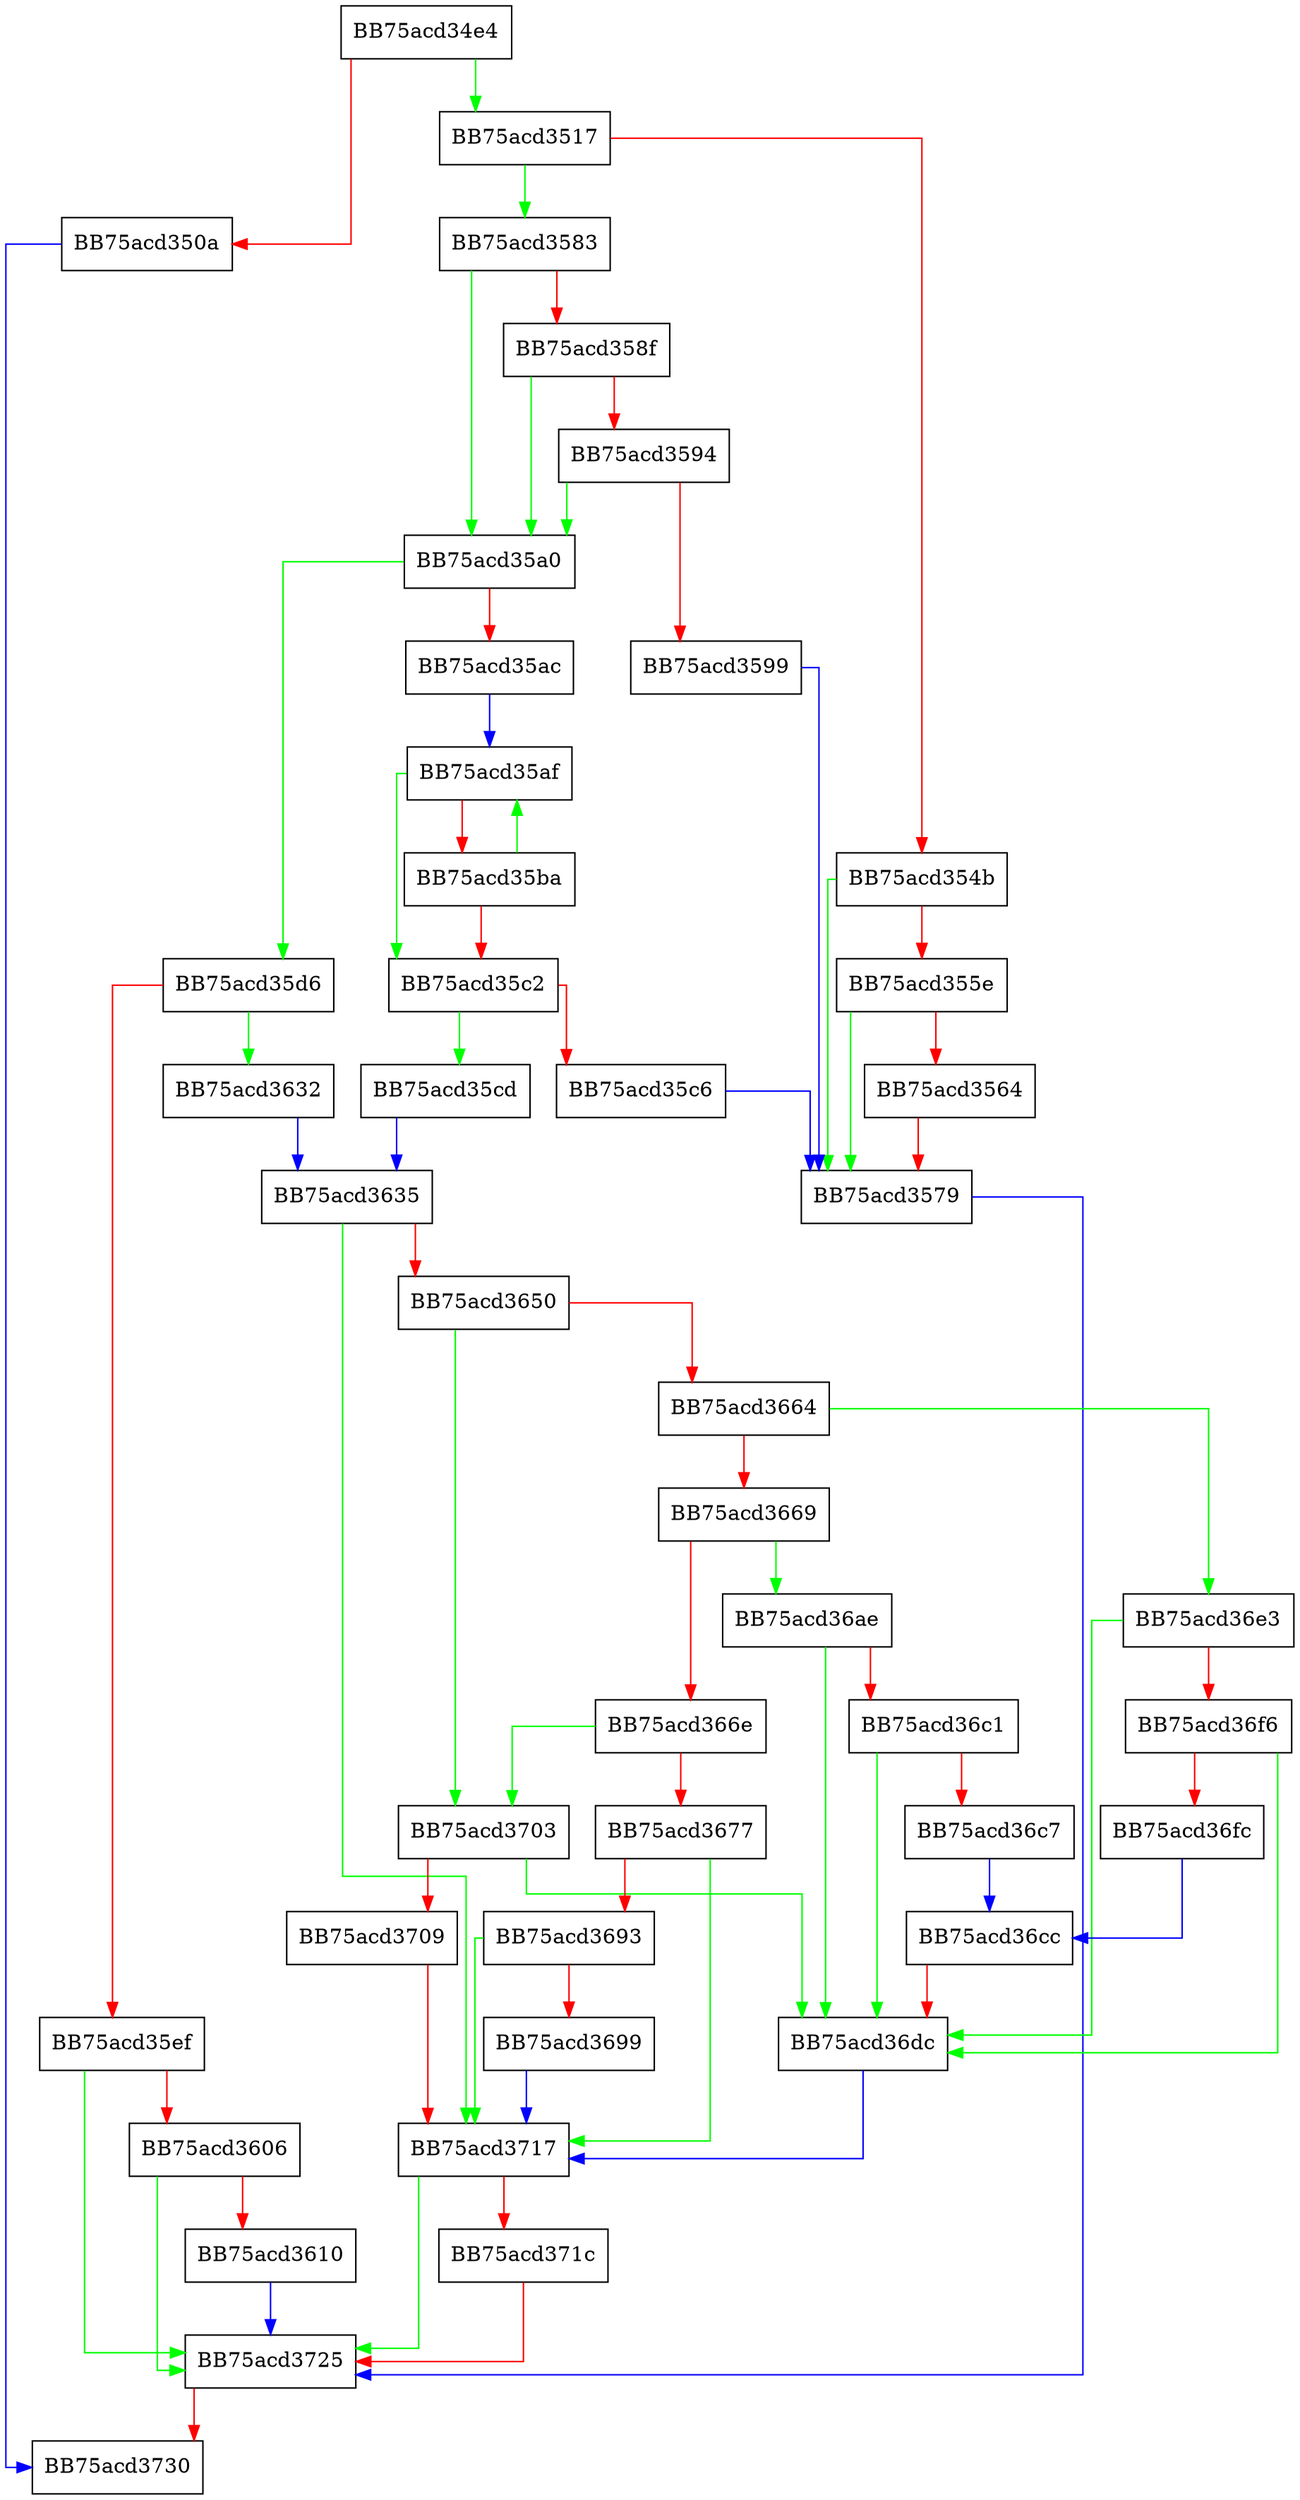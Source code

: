 digraph ScanImpl {
  node [shape="box"];
  graph [splines=ortho];
  BB75acd34e4 -> BB75acd3517 [color="green"];
  BB75acd34e4 -> BB75acd350a [color="red"];
  BB75acd350a -> BB75acd3730 [color="blue"];
  BB75acd3517 -> BB75acd3583 [color="green"];
  BB75acd3517 -> BB75acd354b [color="red"];
  BB75acd354b -> BB75acd3579 [color="green"];
  BB75acd354b -> BB75acd355e [color="red"];
  BB75acd355e -> BB75acd3579 [color="green"];
  BB75acd355e -> BB75acd3564 [color="red"];
  BB75acd3564 -> BB75acd3579 [color="red"];
  BB75acd3579 -> BB75acd3725 [color="blue"];
  BB75acd3583 -> BB75acd35a0 [color="green"];
  BB75acd3583 -> BB75acd358f [color="red"];
  BB75acd358f -> BB75acd35a0 [color="green"];
  BB75acd358f -> BB75acd3594 [color="red"];
  BB75acd3594 -> BB75acd35a0 [color="green"];
  BB75acd3594 -> BB75acd3599 [color="red"];
  BB75acd3599 -> BB75acd3579 [color="blue"];
  BB75acd35a0 -> BB75acd35d6 [color="green"];
  BB75acd35a0 -> BB75acd35ac [color="red"];
  BB75acd35ac -> BB75acd35af [color="blue"];
  BB75acd35af -> BB75acd35c2 [color="green"];
  BB75acd35af -> BB75acd35ba [color="red"];
  BB75acd35ba -> BB75acd35af [color="green"];
  BB75acd35ba -> BB75acd35c2 [color="red"];
  BB75acd35c2 -> BB75acd35cd [color="green"];
  BB75acd35c2 -> BB75acd35c6 [color="red"];
  BB75acd35c6 -> BB75acd3579 [color="blue"];
  BB75acd35cd -> BB75acd3635 [color="blue"];
  BB75acd35d6 -> BB75acd3632 [color="green"];
  BB75acd35d6 -> BB75acd35ef [color="red"];
  BB75acd35ef -> BB75acd3725 [color="green"];
  BB75acd35ef -> BB75acd3606 [color="red"];
  BB75acd3606 -> BB75acd3725 [color="green"];
  BB75acd3606 -> BB75acd3610 [color="red"];
  BB75acd3610 -> BB75acd3725 [color="blue"];
  BB75acd3632 -> BB75acd3635 [color="blue"];
  BB75acd3635 -> BB75acd3717 [color="green"];
  BB75acd3635 -> BB75acd3650 [color="red"];
  BB75acd3650 -> BB75acd3703 [color="green"];
  BB75acd3650 -> BB75acd3664 [color="red"];
  BB75acd3664 -> BB75acd36e3 [color="green"];
  BB75acd3664 -> BB75acd3669 [color="red"];
  BB75acd3669 -> BB75acd36ae [color="green"];
  BB75acd3669 -> BB75acd366e [color="red"];
  BB75acd366e -> BB75acd3703 [color="green"];
  BB75acd366e -> BB75acd3677 [color="red"];
  BB75acd3677 -> BB75acd3717 [color="green"];
  BB75acd3677 -> BB75acd3693 [color="red"];
  BB75acd3693 -> BB75acd3717 [color="green"];
  BB75acd3693 -> BB75acd3699 [color="red"];
  BB75acd3699 -> BB75acd3717 [color="blue"];
  BB75acd36ae -> BB75acd36dc [color="green"];
  BB75acd36ae -> BB75acd36c1 [color="red"];
  BB75acd36c1 -> BB75acd36dc [color="green"];
  BB75acd36c1 -> BB75acd36c7 [color="red"];
  BB75acd36c7 -> BB75acd36cc [color="blue"];
  BB75acd36cc -> BB75acd36dc [color="red"];
  BB75acd36dc -> BB75acd3717 [color="blue"];
  BB75acd36e3 -> BB75acd36dc [color="green"];
  BB75acd36e3 -> BB75acd36f6 [color="red"];
  BB75acd36f6 -> BB75acd36dc [color="green"];
  BB75acd36f6 -> BB75acd36fc [color="red"];
  BB75acd36fc -> BB75acd36cc [color="blue"];
  BB75acd3703 -> BB75acd36dc [color="green"];
  BB75acd3703 -> BB75acd3709 [color="red"];
  BB75acd3709 -> BB75acd3717 [color="red"];
  BB75acd3717 -> BB75acd3725 [color="green"];
  BB75acd3717 -> BB75acd371c [color="red"];
  BB75acd371c -> BB75acd3725 [color="red"];
  BB75acd3725 -> BB75acd3730 [color="red"];
}